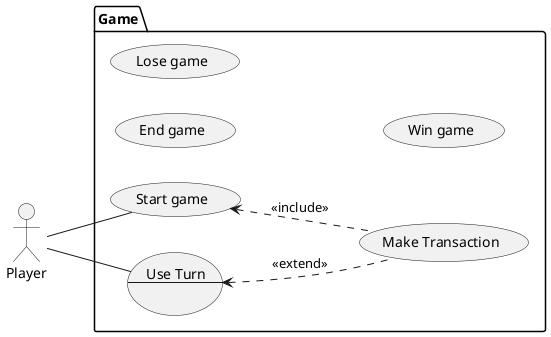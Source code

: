 @startuml UseCaseDiagram

left to right direction

actor Player

package Game {
    usecase "Make Transaction" as UC1
    usecase "End game" as UC2
    usecase "Start game" as UC3
    usecase "Lose game" as UC4
    usecase "Win game" as UC5
    usecase UC6 as "Use Turn
    --"
}

Player -- UC6
Player -- UC3
UC6 <-[dashed]- UC1: <<extend>>
UC3 <-[dashed]- UC1: <<include>>
@enduml